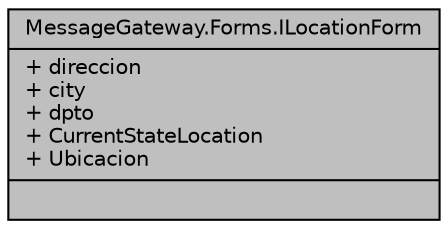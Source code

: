 digraph "MessageGateway.Forms.ILocationForm"
{
 // INTERACTIVE_SVG=YES
 // LATEX_PDF_SIZE
  edge [fontname="Helvetica",fontsize="10",labelfontname="Helvetica",labelfontsize="10"];
  node [fontname="Helvetica",fontsize="10",shape=record];
  Node1 [label="{MessageGateway.Forms.ILocationForm\n|+ direccion\l+ city\l+ dpto\l+ CurrentStateLocation\l+ Ubicacion\l|}",height=0.2,width=0.4,color="black", fillcolor="grey75", style="filled", fontcolor="black",tooltip="Interfaz que engloba todos los formularios que necesitan una instancia de Location."];
}
